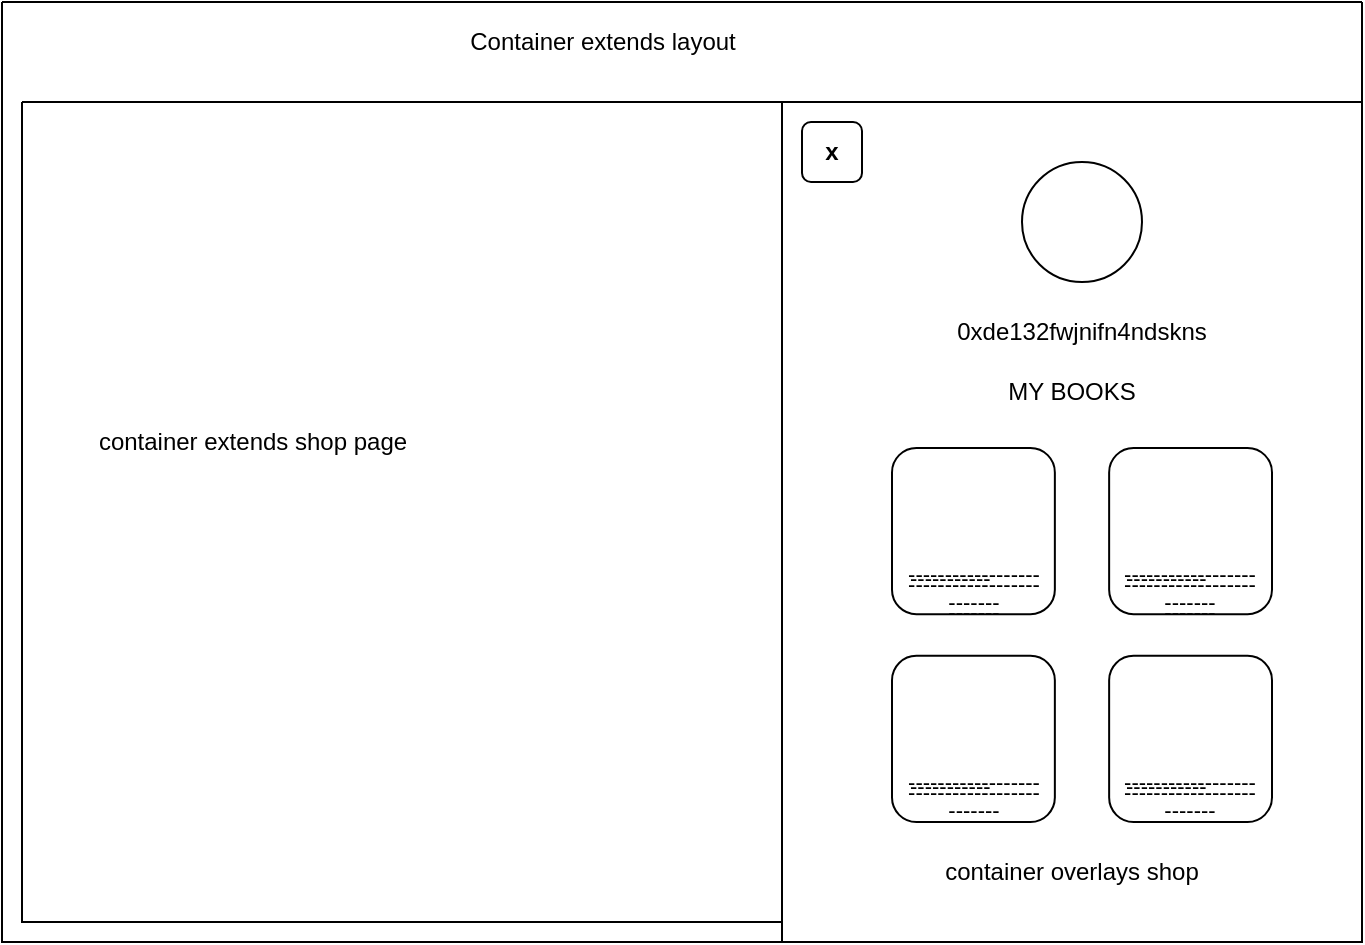 <mxfile>
    <diagram id="vFpjoG05YhnYtDggQirG" name="Page-1">
        <mxGraphModel dx="785" dy="590" grid="1" gridSize="10" guides="1" tooltips="1" connect="1" arrows="1" fold="1" page="1" pageScale="1" pageWidth="827" pageHeight="1169" math="0" shadow="0">
            <root>
                <mxCell id="0"/>
                <mxCell id="1" parent="0"/>
                <mxCell id="2" value="" style="swimlane;startSize=0;" parent="1" vertex="1">
                    <mxGeometry x="80" y="50" width="680" height="470" as="geometry"/>
                </mxCell>
                <mxCell id="3" value="Container extends layout" style="text;html=1;align=center;verticalAlign=middle;resizable=0;points=[];autosize=1;strokeColor=none;fillColor=none;" parent="2" vertex="1">
                    <mxGeometry x="225" y="10" width="150" height="20" as="geometry"/>
                </mxCell>
                <mxCell id="4" value="" style="swimlane;startSize=0;" parent="2" vertex="1">
                    <mxGeometry x="10" y="50" width="670" height="410" as="geometry"/>
                </mxCell>
                <mxCell id="5" value="container extends shop page" style="text;html=1;align=center;verticalAlign=middle;resizable=0;points=[];autosize=1;strokeColor=none;fillColor=none;" parent="4" vertex="1">
                    <mxGeometry x="30" y="160" width="170" height="20" as="geometry"/>
                </mxCell>
                <mxCell id="11" value="" style="rounded=0;whiteSpace=wrap;html=1;fillColor=#FFFFFF;" parent="4" vertex="1">
                    <mxGeometry x="380" width="290" height="420" as="geometry"/>
                </mxCell>
                <mxCell id="12" value="&lt;b&gt;x&lt;/b&gt;" style="rounded=1;whiteSpace=wrap;html=1;" parent="4" vertex="1">
                    <mxGeometry x="390" y="10" width="30" height="30" as="geometry"/>
                </mxCell>
                <mxCell id="14" value="&lt;font color=&quot;#000000&quot;&gt;container overlays shop&lt;/font&gt;" style="text;html=1;strokeColor=none;fillColor=none;align=center;verticalAlign=middle;whiteSpace=wrap;rounded=0;" parent="4" vertex="1">
                    <mxGeometry x="415" y="370" width="220" height="30" as="geometry"/>
                </mxCell>
                <mxCell id="16" value="" style="ellipse;whiteSpace=wrap;html=1;" parent="4" vertex="1">
                    <mxGeometry x="500" y="30" width="60" height="60" as="geometry"/>
                </mxCell>
                <mxCell id="18" value="0xde132fwjnifn4ndskns" style="text;html=1;strokeColor=none;fillColor=none;align=center;verticalAlign=middle;whiteSpace=wrap;rounded=0;fontColor=#000000;" parent="4" vertex="1">
                    <mxGeometry x="415" y="100" width="230" height="30" as="geometry"/>
                </mxCell>
                <mxCell id="19" value="MY BOOKS" style="text;html=1;strokeColor=none;fillColor=none;align=center;verticalAlign=middle;whiteSpace=wrap;rounded=0;fontColor=#000000;" parent="4" vertex="1">
                    <mxGeometry x="465" y="130" width="120" height="30" as="geometry"/>
                </mxCell>
                <mxCell id="37" value="" style="group" parent="4" vertex="1" connectable="0">
                    <mxGeometry x="435" y="173" width="190" height="187" as="geometry"/>
                </mxCell>
                <mxCell id="20" value="" style="rounded=1;whiteSpace=wrap;html=1;" parent="37" vertex="1">
                    <mxGeometry width="81.429" height="83.111" as="geometry"/>
                </mxCell>
                <mxCell id="21" value="-------------------------" style="text;html=1;strokeColor=none;fillColor=none;align=center;verticalAlign=middle;whiteSpace=wrap;rounded=0;fontSize=11;" parent="37" vertex="1">
                    <mxGeometry x="6.786" y="62.333" width="67.857" height="15.583" as="geometry"/>
                </mxCell>
                <mxCell id="22" value="-------------------------" style="text;html=1;strokeColor=none;fillColor=none;align=center;verticalAlign=middle;whiteSpace=wrap;rounded=0;fontSize=11;" parent="37" vertex="1">
                    <mxGeometry x="6.786" y="67.528" width="67.857" height="15.583" as="geometry"/>
                </mxCell>
                <mxCell id="23" value="-----------" style="text;html=1;strokeColor=none;fillColor=none;align=left;verticalAlign=middle;whiteSpace=wrap;rounded=0;fontSize=11;" parent="37" vertex="1">
                    <mxGeometry x="6.786" y="57.658" width="67.857" height="15.583" as="geometry"/>
                </mxCell>
                <mxCell id="24" value="" style="rounded=1;whiteSpace=wrap;html=1;" parent="37" vertex="1">
                    <mxGeometry x="108.571" width="81.429" height="83.111" as="geometry"/>
                </mxCell>
                <mxCell id="25" value="-------------------------" style="text;html=1;strokeColor=none;fillColor=none;align=center;verticalAlign=middle;whiteSpace=wrap;rounded=0;fontSize=11;" parent="37" vertex="1">
                    <mxGeometry x="115.357" y="62.333" width="67.857" height="15.583" as="geometry"/>
                </mxCell>
                <mxCell id="26" value="-------------------------" style="text;html=1;strokeColor=none;fillColor=none;align=center;verticalAlign=middle;whiteSpace=wrap;rounded=0;fontSize=11;" parent="37" vertex="1">
                    <mxGeometry x="115.357" y="67.528" width="67.857" height="15.583" as="geometry"/>
                </mxCell>
                <mxCell id="27" value="-----------" style="text;html=1;strokeColor=none;fillColor=none;align=left;verticalAlign=middle;whiteSpace=wrap;rounded=0;fontSize=11;" parent="37" vertex="1">
                    <mxGeometry x="115.357" y="57.658" width="67.857" height="15.583" as="geometry"/>
                </mxCell>
                <mxCell id="28" value="" style="rounded=1;whiteSpace=wrap;html=1;" parent="37" vertex="1">
                    <mxGeometry y="103.889" width="81.429" height="83.111" as="geometry"/>
                </mxCell>
                <mxCell id="29" value="-------------------------" style="text;html=1;strokeColor=none;fillColor=none;align=center;verticalAlign=middle;whiteSpace=wrap;rounded=0;fontSize=11;" parent="37" vertex="1">
                    <mxGeometry x="6.786" y="166.222" width="67.857" height="15.583" as="geometry"/>
                </mxCell>
                <mxCell id="30" value="-------------------------" style="text;html=1;strokeColor=none;fillColor=none;align=center;verticalAlign=middle;whiteSpace=wrap;rounded=0;fontSize=11;" parent="37" vertex="1">
                    <mxGeometry x="6.786" y="171.417" width="67.857" height="15.583" as="geometry"/>
                </mxCell>
                <mxCell id="31" value="-----------" style="text;html=1;strokeColor=none;fillColor=none;align=left;verticalAlign=middle;whiteSpace=wrap;rounded=0;fontSize=11;" parent="37" vertex="1">
                    <mxGeometry x="6.786" y="161.547" width="67.857" height="15.583" as="geometry"/>
                </mxCell>
                <mxCell id="32" value="" style="rounded=1;whiteSpace=wrap;html=1;" parent="37" vertex="1">
                    <mxGeometry x="108.571" y="103.889" width="81.429" height="83.111" as="geometry"/>
                </mxCell>
                <mxCell id="33" value="-------------------------" style="text;html=1;strokeColor=none;fillColor=none;align=center;verticalAlign=middle;whiteSpace=wrap;rounded=0;fontSize=11;" parent="37" vertex="1">
                    <mxGeometry x="115.357" y="166.222" width="67.857" height="15.583" as="geometry"/>
                </mxCell>
                <mxCell id="34" value="-------------------------" style="text;html=1;strokeColor=none;fillColor=none;align=center;verticalAlign=middle;whiteSpace=wrap;rounded=0;fontSize=11;" parent="37" vertex="1">
                    <mxGeometry x="115.357" y="171.417" width="67.857" height="15.583" as="geometry"/>
                </mxCell>
                <mxCell id="35" value="-----------" style="text;html=1;strokeColor=none;fillColor=none;align=left;verticalAlign=middle;whiteSpace=wrap;rounded=0;fontSize=11;" parent="37" vertex="1">
                    <mxGeometry x="115.357" y="161.547" width="67.857" height="15.583" as="geometry"/>
                </mxCell>
            </root>
        </mxGraphModel>
    </diagram>
</mxfile>